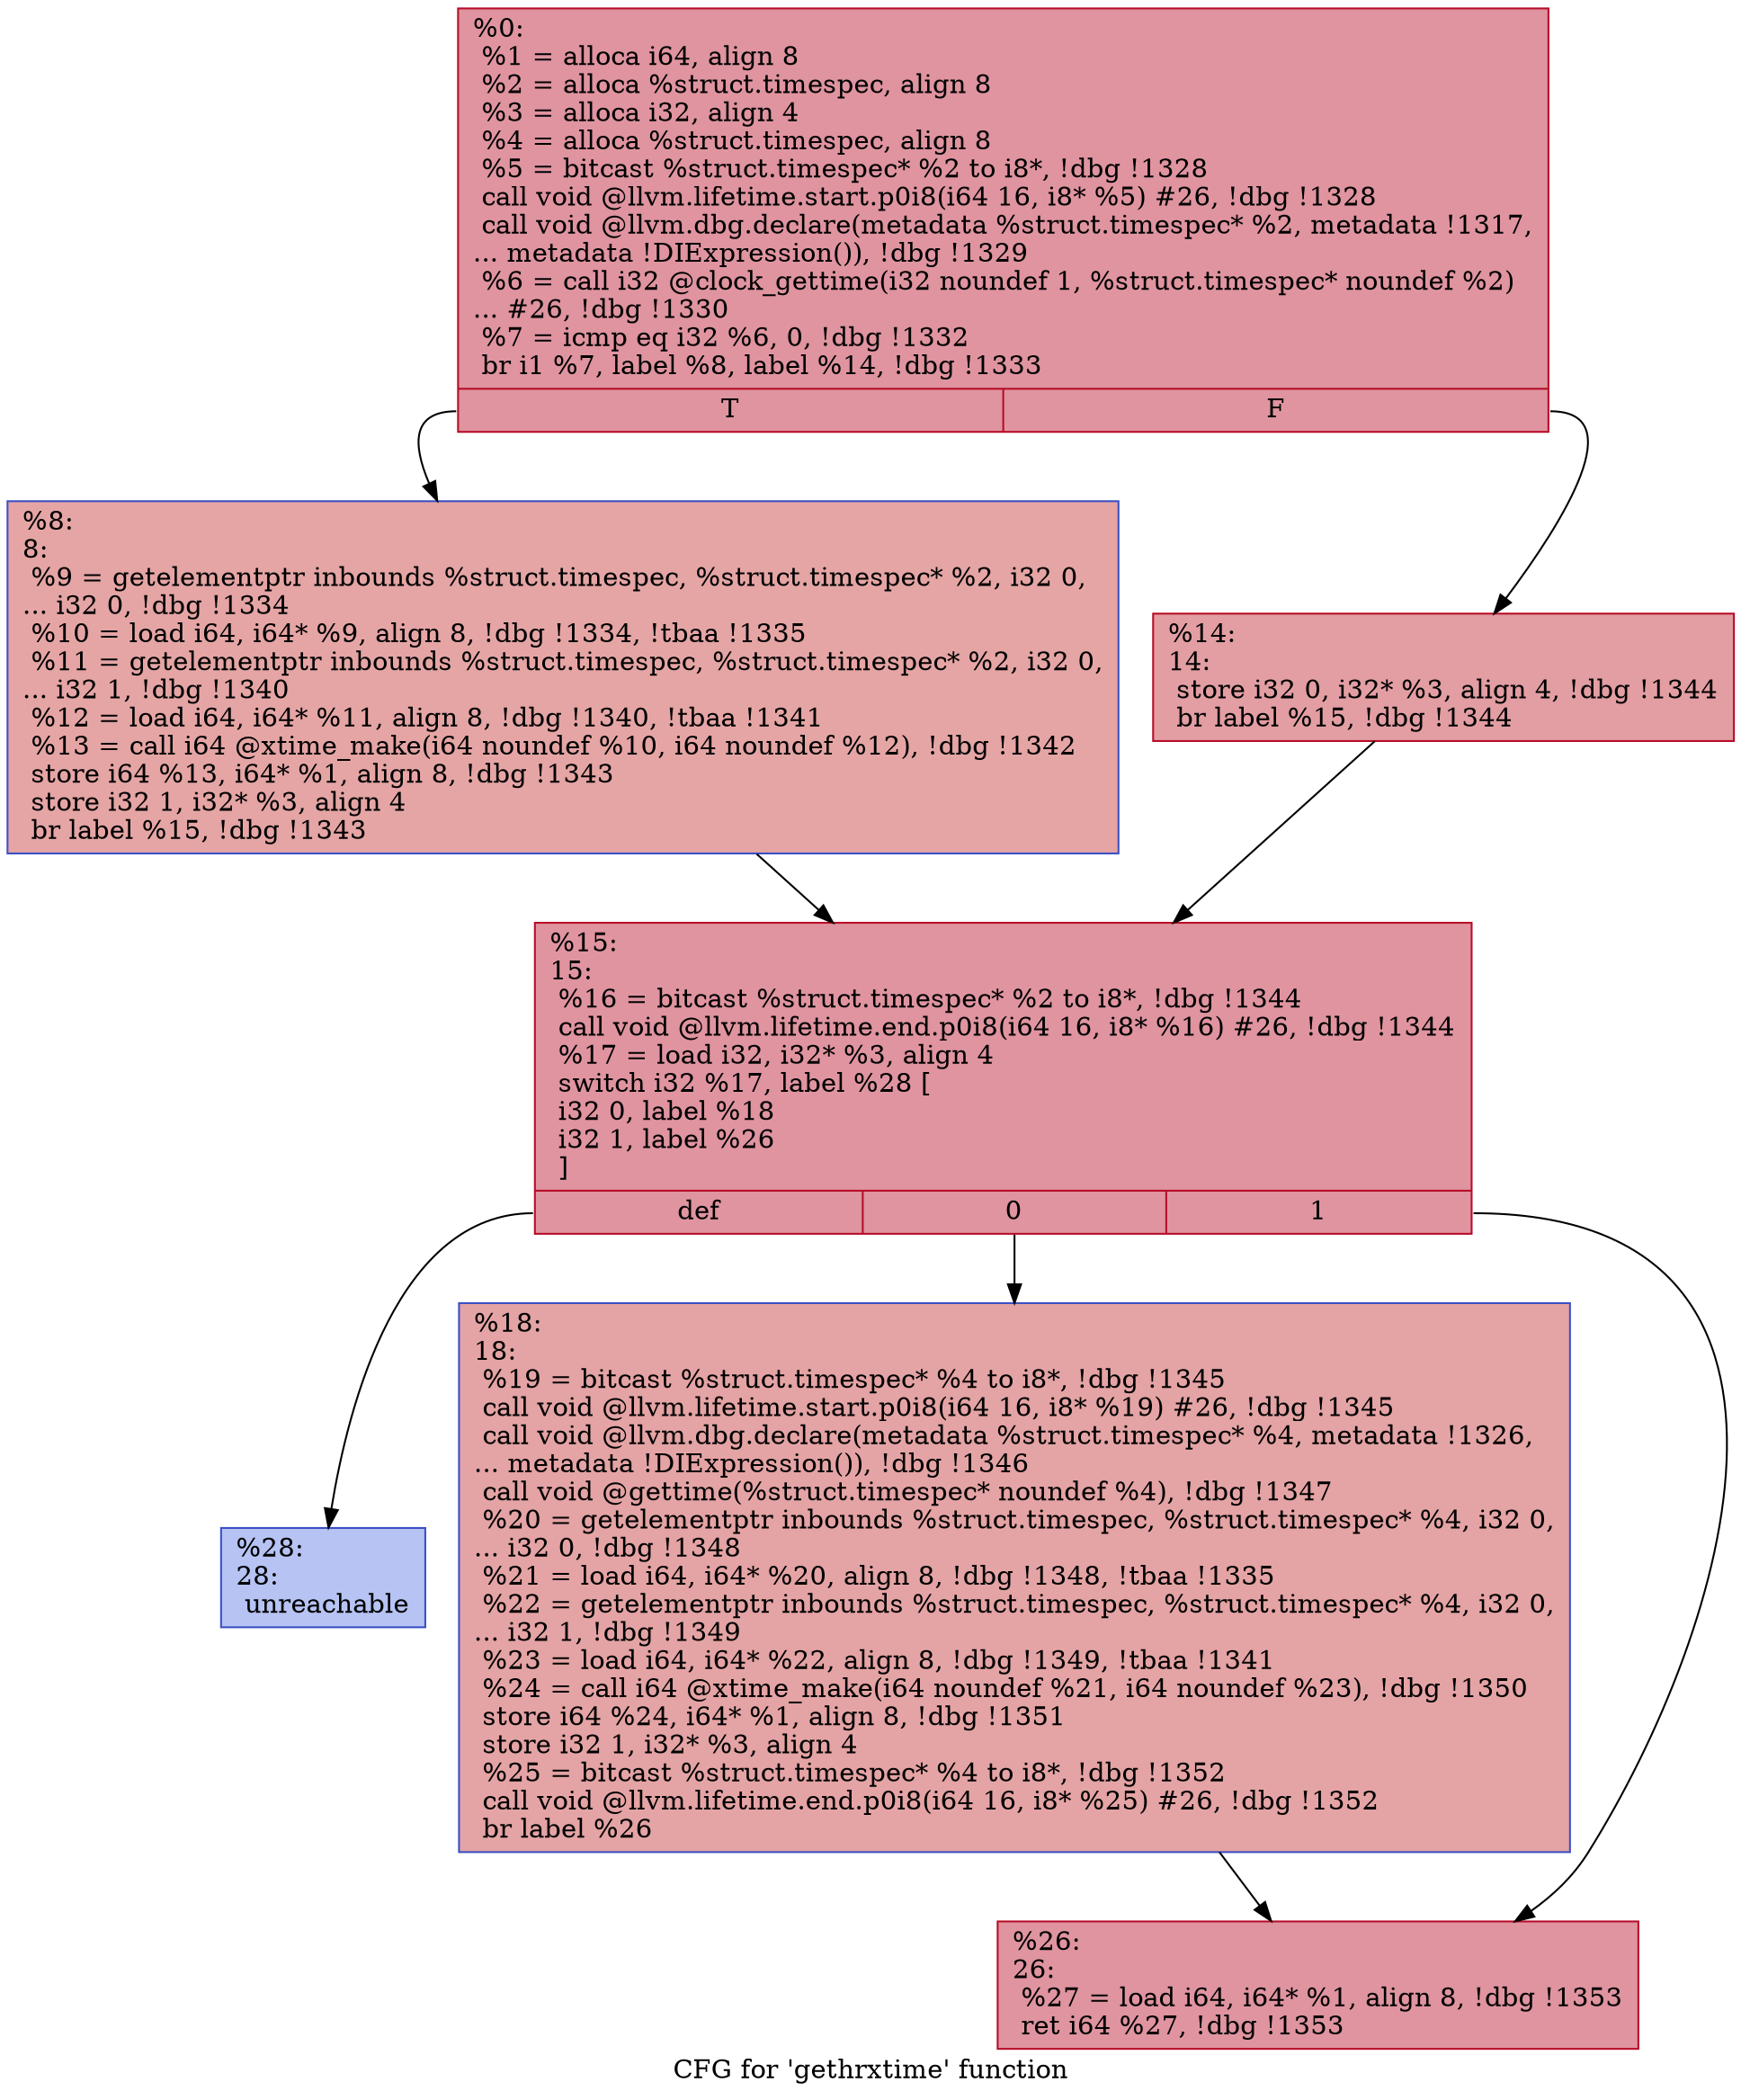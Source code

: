 digraph "CFG for 'gethrxtime' function" {
	label="CFG for 'gethrxtime' function";

	Node0xf98520 [shape=record,color="#b70d28ff", style=filled, fillcolor="#b70d2870",label="{%0:\l  %1 = alloca i64, align 8\l  %2 = alloca %struct.timespec, align 8\l  %3 = alloca i32, align 4\l  %4 = alloca %struct.timespec, align 8\l  %5 = bitcast %struct.timespec* %2 to i8*, !dbg !1328\l  call void @llvm.lifetime.start.p0i8(i64 16, i8* %5) #26, !dbg !1328\l  call void @llvm.dbg.declare(metadata %struct.timespec* %2, metadata !1317,\l... metadata !DIExpression()), !dbg !1329\l  %6 = call i32 @clock_gettime(i32 noundef 1, %struct.timespec* noundef %2)\l... #26, !dbg !1330\l  %7 = icmp eq i32 %6, 0, !dbg !1332\l  br i1 %7, label %8, label %14, !dbg !1333\l|{<s0>T|<s1>F}}"];
	Node0xf98520:s0 -> Node0xf98840;
	Node0xf98520:s1 -> Node0x1026b20;
	Node0xf98840 [shape=record,color="#3d50c3ff", style=filled, fillcolor="#c5333470",label="{%8:\l8:                                                \l  %9 = getelementptr inbounds %struct.timespec, %struct.timespec* %2, i32 0,\l... i32 0, !dbg !1334\l  %10 = load i64, i64* %9, align 8, !dbg !1334, !tbaa !1335\l  %11 = getelementptr inbounds %struct.timespec, %struct.timespec* %2, i32 0,\l... i32 1, !dbg !1340\l  %12 = load i64, i64* %11, align 8, !dbg !1340, !tbaa !1341\l  %13 = call i64 @xtime_make(i64 noundef %10, i64 noundef %12), !dbg !1342\l  store i64 %13, i64* %1, align 8, !dbg !1343\l  store i32 1, i32* %3, align 4\l  br label %15, !dbg !1343\l}"];
	Node0xf98840 -> Node0x1026b70;
	Node0x1026b20 [shape=record,color="#b70d28ff", style=filled, fillcolor="#be242e70",label="{%14:\l14:                                               \l  store i32 0, i32* %3, align 4, !dbg !1344\l  br label %15, !dbg !1344\l}"];
	Node0x1026b20 -> Node0x1026b70;
	Node0x1026b70 [shape=record,color="#b70d28ff", style=filled, fillcolor="#b70d2870",label="{%15:\l15:                                               \l  %16 = bitcast %struct.timespec* %2 to i8*, !dbg !1344\l  call void @llvm.lifetime.end.p0i8(i64 16, i8* %16) #26, !dbg !1344\l  %17 = load i32, i32* %3, align 4\l  switch i32 %17, label %28 [\l    i32 0, label %18\l    i32 1, label %26\l  ]\l|{<s0>def|<s1>0|<s2>1}}"];
	Node0x1026b70:s0 -> Node0x1026c60;
	Node0x1026b70:s1 -> Node0x1026bc0;
	Node0x1026b70:s2 -> Node0x1026c10;
	Node0x1026bc0 [shape=record,color="#3d50c3ff", style=filled, fillcolor="#c32e3170",label="{%18:\l18:                                               \l  %19 = bitcast %struct.timespec* %4 to i8*, !dbg !1345\l  call void @llvm.lifetime.start.p0i8(i64 16, i8* %19) #26, !dbg !1345\l  call void @llvm.dbg.declare(metadata %struct.timespec* %4, metadata !1326,\l... metadata !DIExpression()), !dbg !1346\l  call void @gettime(%struct.timespec* noundef %4), !dbg !1347\l  %20 = getelementptr inbounds %struct.timespec, %struct.timespec* %4, i32 0,\l... i32 0, !dbg !1348\l  %21 = load i64, i64* %20, align 8, !dbg !1348, !tbaa !1335\l  %22 = getelementptr inbounds %struct.timespec, %struct.timespec* %4, i32 0,\l... i32 1, !dbg !1349\l  %23 = load i64, i64* %22, align 8, !dbg !1349, !tbaa !1341\l  %24 = call i64 @xtime_make(i64 noundef %21, i64 noundef %23), !dbg !1350\l  store i64 %24, i64* %1, align 8, !dbg !1351\l  store i32 1, i32* %3, align 4\l  %25 = bitcast %struct.timespec* %4 to i8*, !dbg !1352\l  call void @llvm.lifetime.end.p0i8(i64 16, i8* %25) #26, !dbg !1352\l  br label %26\l}"];
	Node0x1026bc0 -> Node0x1026c10;
	Node0x1026c10 [shape=record,color="#b70d28ff", style=filled, fillcolor="#b70d2870",label="{%26:\l26:                                               \l  %27 = load i64, i64* %1, align 8, !dbg !1353\l  ret i64 %27, !dbg !1353\l}"];
	Node0x1026c60 [shape=record,color="#3d50c3ff", style=filled, fillcolor="#5977e370",label="{%28:\l28:                                               \l  unreachable\l}"];
}

